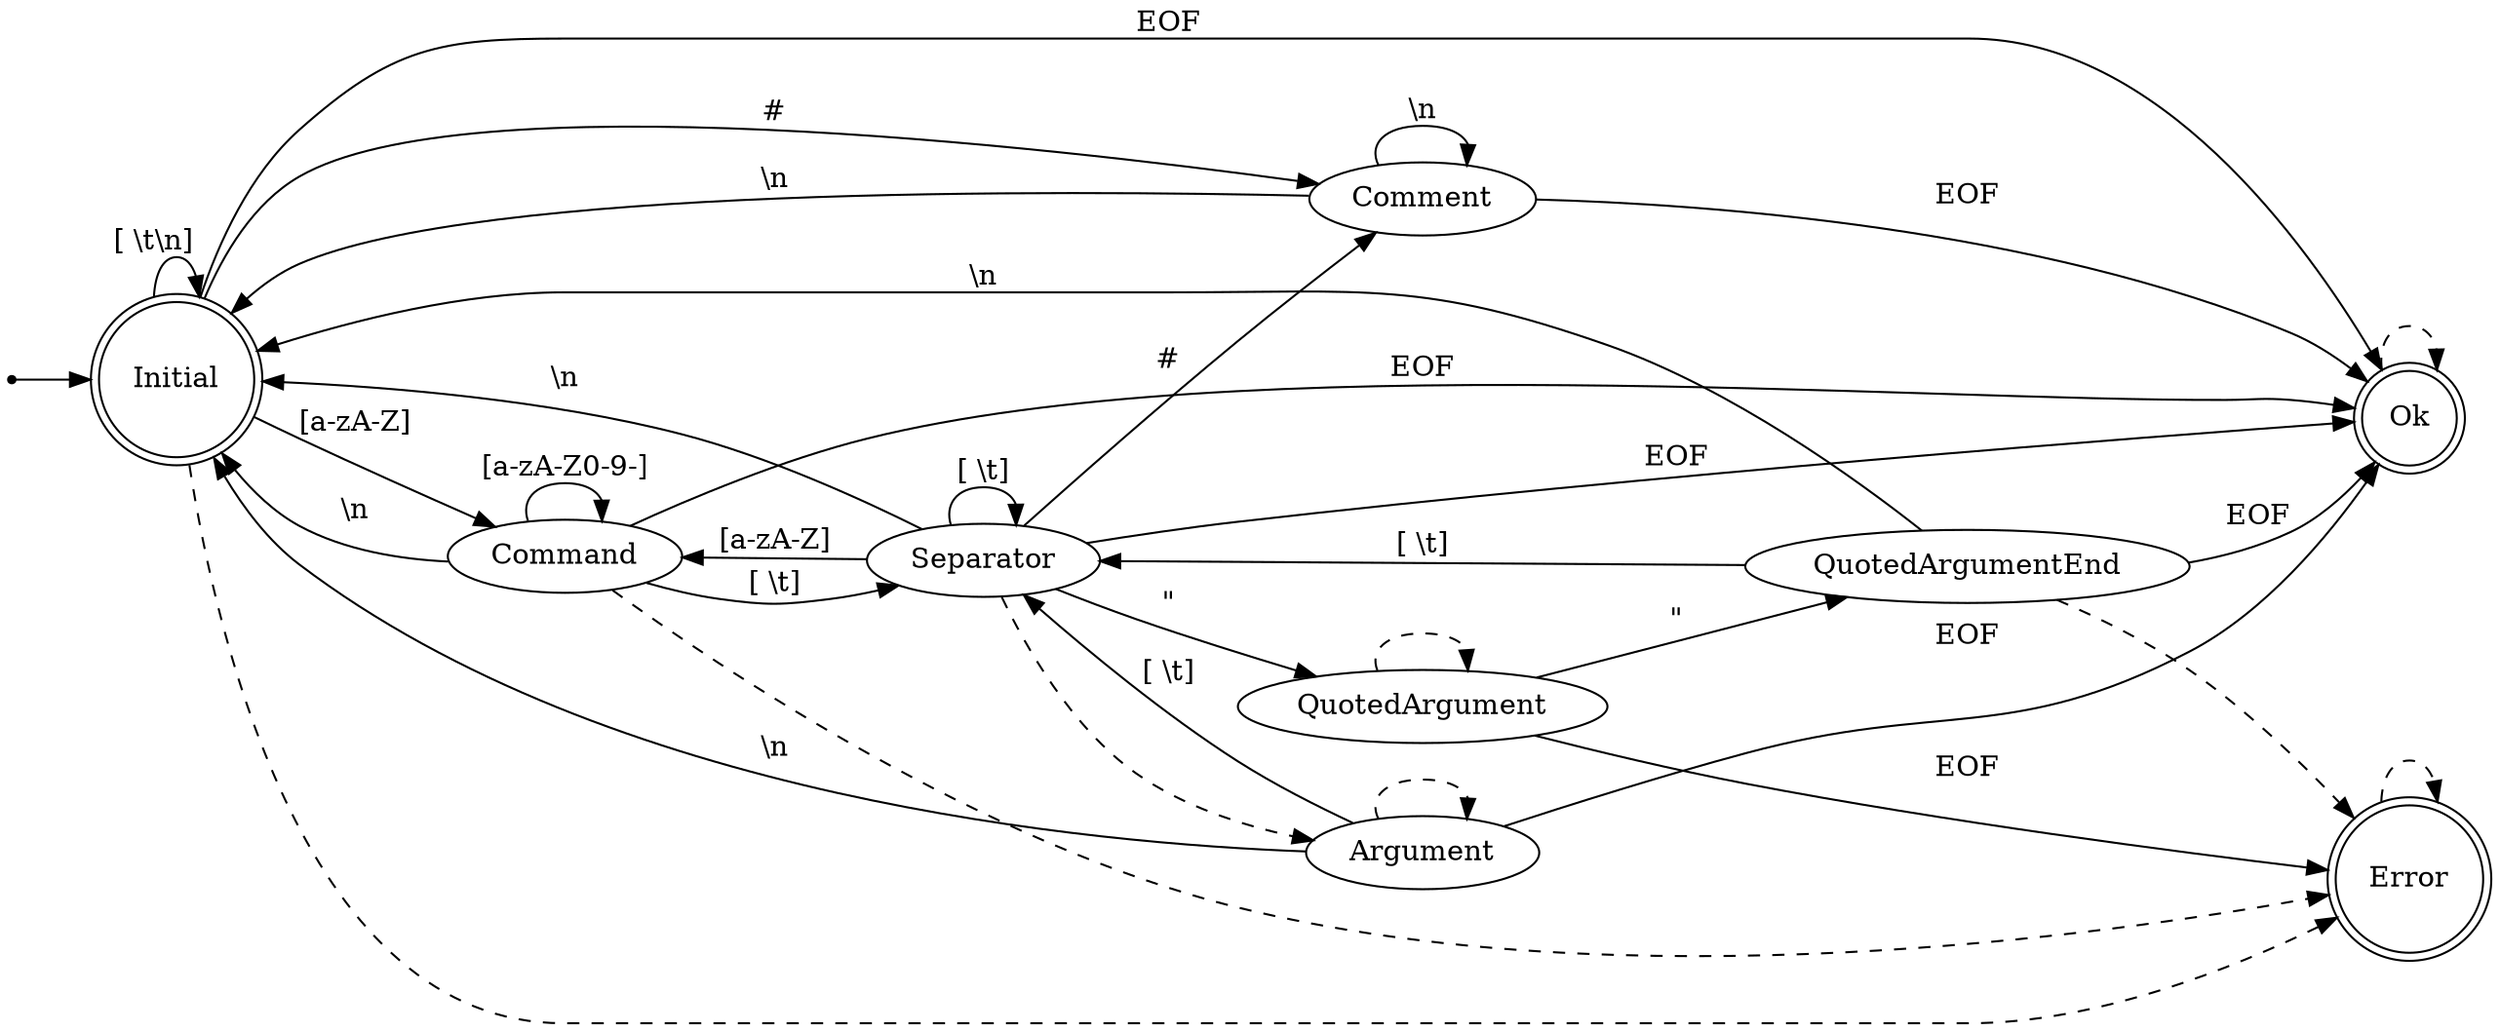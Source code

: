 digraph parser {
	rankdir=LR;

	Initial [shape=doublecircle];
	Comment;
	Command;
	Separator;
	Argument;
	QuotedArgument;
	QuotedArgumentEnd;
	Ok [shape=doublecircle];
	Error [shape=doublecircle];

	node [shape = point ]; Start
    Start -> Initial;

	Initial -> Initial [ label="[ \\t\\n]     " ];
	Initial -> Comment [ label="#" ];
	Initial -> Command [ label="[a-zA-Z]" ];
	Initial -> Ok [ label="EOF" ];
	Initial -> Error [ style=dashed ];
	Comment -> Initial [ label="\\n" ];
	Comment -> Ok [ label="EOF" ];
	Comment -> Comment [ label="\\n" ];
	Command -> Command [ label="[a-zA-Z0-9-]" ];
	Command -> Ok [ label="EOF" ];
	Command -> Initial [ label="\\n" ];
	Command -> Separator [ label="[ \\t]" ];
	Command -> Error [ style=dashed ];
	Separator -> Comment [ label="#" ];
	Separator -> Command [ label="[a-zA-Z]" ];
	Separator -> Separator [ label="[ \\t]" ];
	Separator -> QuotedArgument [ label="\"" ];
	Separator -> Initial [ label="\\n" ];
	Separator -> Ok [ label="EOF" ];
	Separator -> Argument [ style=dashed ];
	Argument -> Separator [ label="[ \\t]" ];
	Argument -> Initial [ label="\\n" ];
	Argument -> Ok [ label="EOF" ];
	Argument -> Argument [ style=dashed ];
	QuotedArgument -> QuotedArgumentEnd [ label="\"" ];
	QuotedArgument -> Error [ label="EOF" ];
	QuotedArgument -> QuotedArgument [ style=dashed ];
	QuotedArgumentEnd -> Separator [ label="[ \\t]" ];
	QuotedArgumentEnd -> Initial [ label="\\n" ];
	QuotedArgumentEnd -> Ok [ label="EOF" ];
	QuotedArgumentEnd -> Error [ style=dashed ];
	Ok -> Ok [ style=dashed ];
	Error -> Error [ style=dashed ];
}
